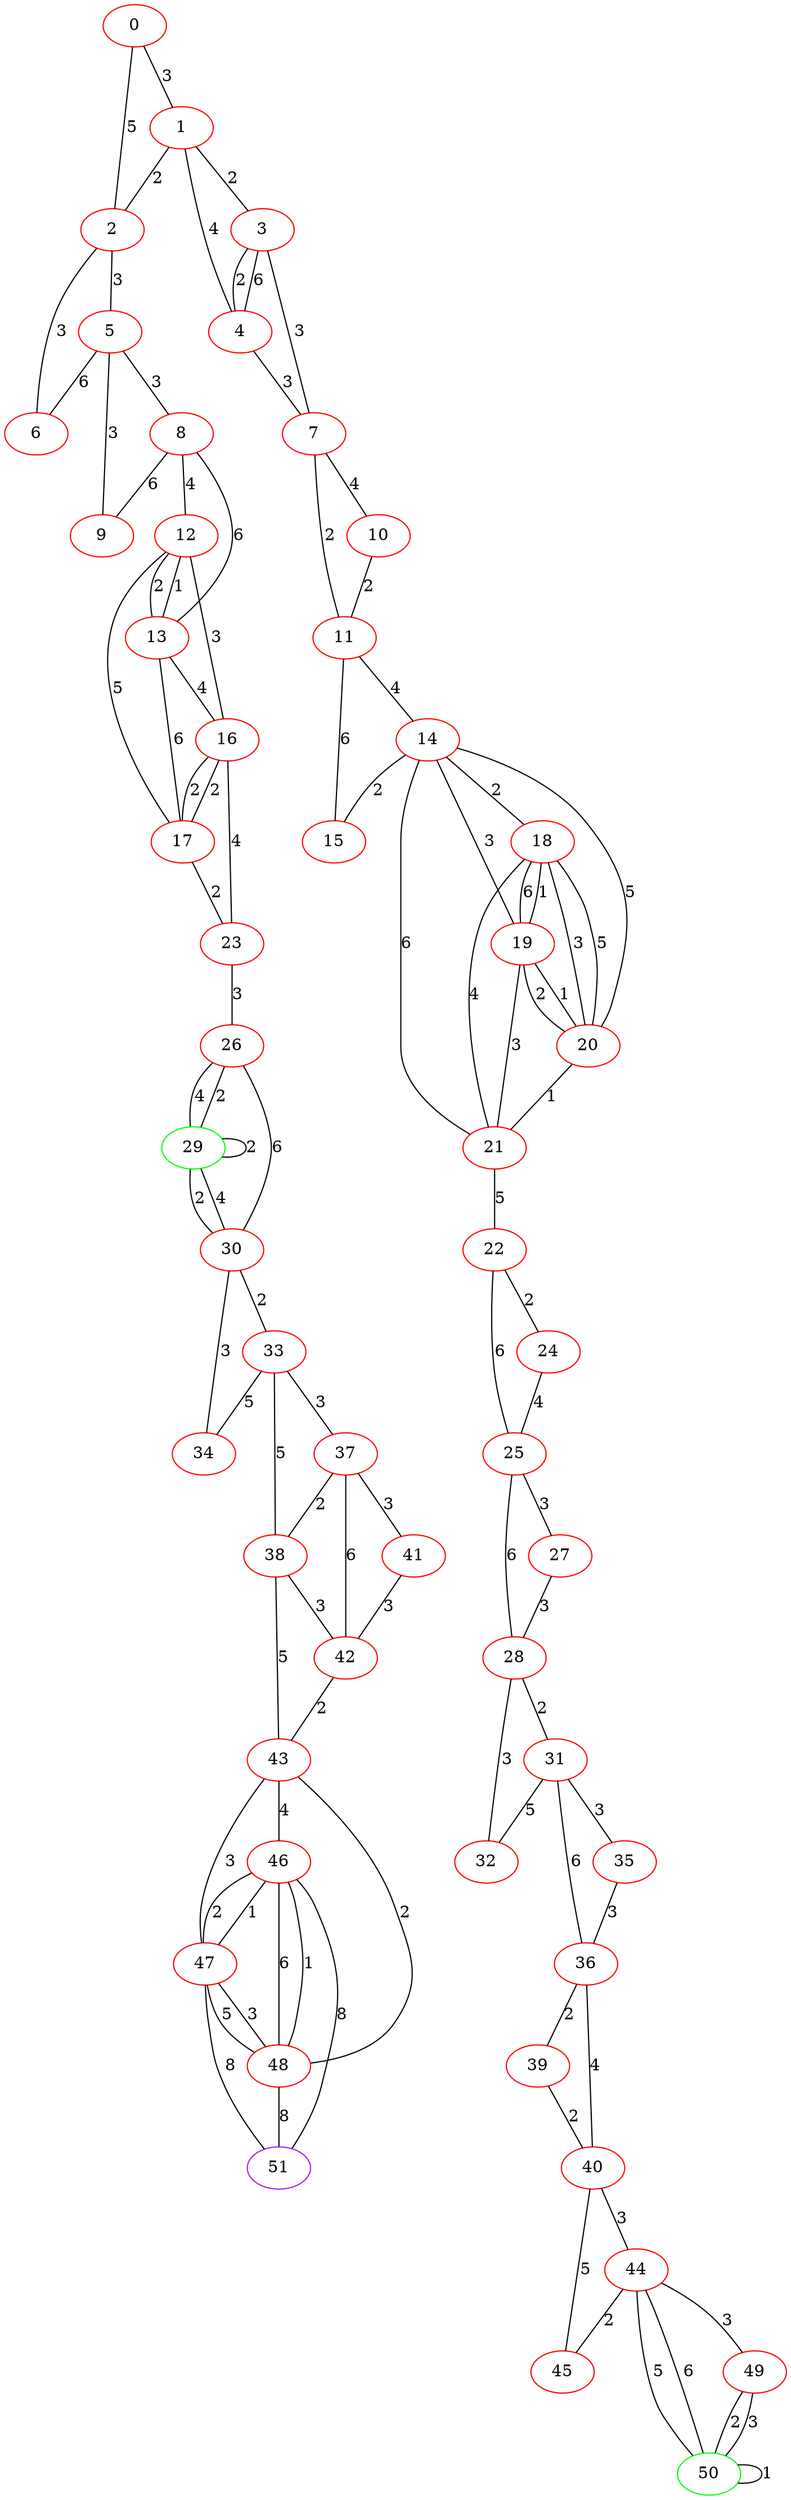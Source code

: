 graph "" {
0 [color=red, weight=1];
1 [color=red, weight=1];
2 [color=red, weight=1];
3 [color=red, weight=1];
4 [color=red, weight=1];
5 [color=red, weight=1];
6 [color=red, weight=1];
7 [color=red, weight=1];
8 [color=red, weight=1];
9 [color=red, weight=1];
10 [color=red, weight=1];
11 [color=red, weight=1];
12 [color=red, weight=1];
13 [color=red, weight=1];
14 [color=red, weight=1];
15 [color=red, weight=1];
16 [color=red, weight=1];
17 [color=red, weight=1];
18 [color=red, weight=1];
19 [color=red, weight=1];
20 [color=red, weight=1];
21 [color=red, weight=1];
22 [color=red, weight=1];
23 [color=red, weight=1];
24 [color=red, weight=1];
25 [color=red, weight=1];
26 [color=red, weight=1];
27 [color=red, weight=1];
28 [color=red, weight=1];
29 [color=green, weight=2];
30 [color=red, weight=1];
31 [color=red, weight=1];
32 [color=red, weight=1];
33 [color=red, weight=1];
34 [color=red, weight=1];
35 [color=red, weight=1];
36 [color=red, weight=1];
37 [color=red, weight=1];
38 [color=red, weight=1];
39 [color=red, weight=1];
40 [color=red, weight=1];
41 [color=red, weight=1];
42 [color=red, weight=1];
43 [color=red, weight=1];
44 [color=red, weight=1];
45 [color=red, weight=1];
46 [color=red, weight=1];
47 [color=red, weight=1];
48 [color=red, weight=1];
49 [color=red, weight=1];
50 [color=green, weight=2];
51 [color=purple, weight=4];
0 -- 1  [key=0, label=3];
0 -- 2  [key=0, label=5];
1 -- 2  [key=0, label=2];
1 -- 3  [key=0, label=2];
1 -- 4  [key=0, label=4];
2 -- 5  [key=0, label=3];
2 -- 6  [key=0, label=3];
3 -- 4  [key=0, label=6];
3 -- 4  [key=1, label=2];
3 -- 7  [key=0, label=3];
4 -- 7  [key=0, label=3];
5 -- 8  [key=0, label=3];
5 -- 9  [key=0, label=3];
5 -- 6  [key=0, label=6];
7 -- 11  [key=0, label=2];
7 -- 10  [key=0, label=4];
8 -- 9  [key=0, label=6];
8 -- 12  [key=0, label=4];
8 -- 13  [key=0, label=6];
10 -- 11  [key=0, label=2];
11 -- 15  [key=0, label=6];
11 -- 14  [key=0, label=4];
12 -- 16  [key=0, label=3];
12 -- 13  [key=0, label=2];
12 -- 13  [key=1, label=1];
12 -- 17  [key=0, label=5];
13 -- 16  [key=0, label=4];
13 -- 17  [key=0, label=6];
14 -- 15  [key=0, label=2];
14 -- 18  [key=0, label=2];
14 -- 19  [key=0, label=3];
14 -- 20  [key=0, label=5];
14 -- 21  [key=0, label=6];
16 -- 17  [key=0, label=2];
16 -- 17  [key=1, label=2];
16 -- 23  [key=0, label=4];
17 -- 23  [key=0, label=2];
18 -- 19  [key=0, label=1];
18 -- 19  [key=1, label=6];
18 -- 20  [key=0, label=3];
18 -- 20  [key=1, label=5];
18 -- 21  [key=0, label=4];
19 -- 20  [key=0, label=2];
19 -- 20  [key=1, label=1];
19 -- 21  [key=0, label=3];
20 -- 21  [key=0, label=1];
21 -- 22  [key=0, label=5];
22 -- 24  [key=0, label=2];
22 -- 25  [key=0, label=6];
23 -- 26  [key=0, label=3];
24 -- 25  [key=0, label=4];
25 -- 27  [key=0, label=3];
25 -- 28  [key=0, label=6];
26 -- 29  [key=0, label=2];
26 -- 29  [key=1, label=4];
26 -- 30  [key=0, label=6];
27 -- 28  [key=0, label=3];
28 -- 32  [key=0, label=3];
28 -- 31  [key=0, label=2];
29 -- 29  [key=0, label=2];
29 -- 30  [key=0, label=4];
29 -- 30  [key=1, label=2];
30 -- 33  [key=0, label=2];
30 -- 34  [key=0, label=3];
31 -- 32  [key=0, label=5];
31 -- 35  [key=0, label=3];
31 -- 36  [key=0, label=6];
33 -- 34  [key=0, label=5];
33 -- 38  [key=0, label=5];
33 -- 37  [key=0, label=3];
35 -- 36  [key=0, label=3];
36 -- 40  [key=0, label=4];
36 -- 39  [key=0, label=2];
37 -- 42  [key=0, label=6];
37 -- 38  [key=0, label=2];
37 -- 41  [key=0, label=3];
38 -- 42  [key=0, label=3];
38 -- 43  [key=0, label=5];
39 -- 40  [key=0, label=2];
40 -- 44  [key=0, label=3];
40 -- 45  [key=0, label=5];
41 -- 42  [key=0, label=3];
42 -- 43  [key=0, label=2];
43 -- 48  [key=0, label=2];
43 -- 46  [key=0, label=4];
43 -- 47  [key=0, label=3];
44 -- 49  [key=0, label=3];
44 -- 50  [key=0, label=5];
44 -- 50  [key=1, label=6];
44 -- 45  [key=0, label=2];
46 -- 48  [key=0, label=1];
46 -- 48  [key=1, label=6];
46 -- 51  [key=0, label=8];
46 -- 47  [key=0, label=2];
46 -- 47  [key=1, label=1];
47 -- 48  [key=0, label=3];
47 -- 48  [key=1, label=5];
47 -- 51  [key=0, label=8];
48 -- 51  [key=0, label=8];
49 -- 50  [key=0, label=2];
49 -- 50  [key=1, label=3];
50 -- 50  [key=0, label=1];
}
